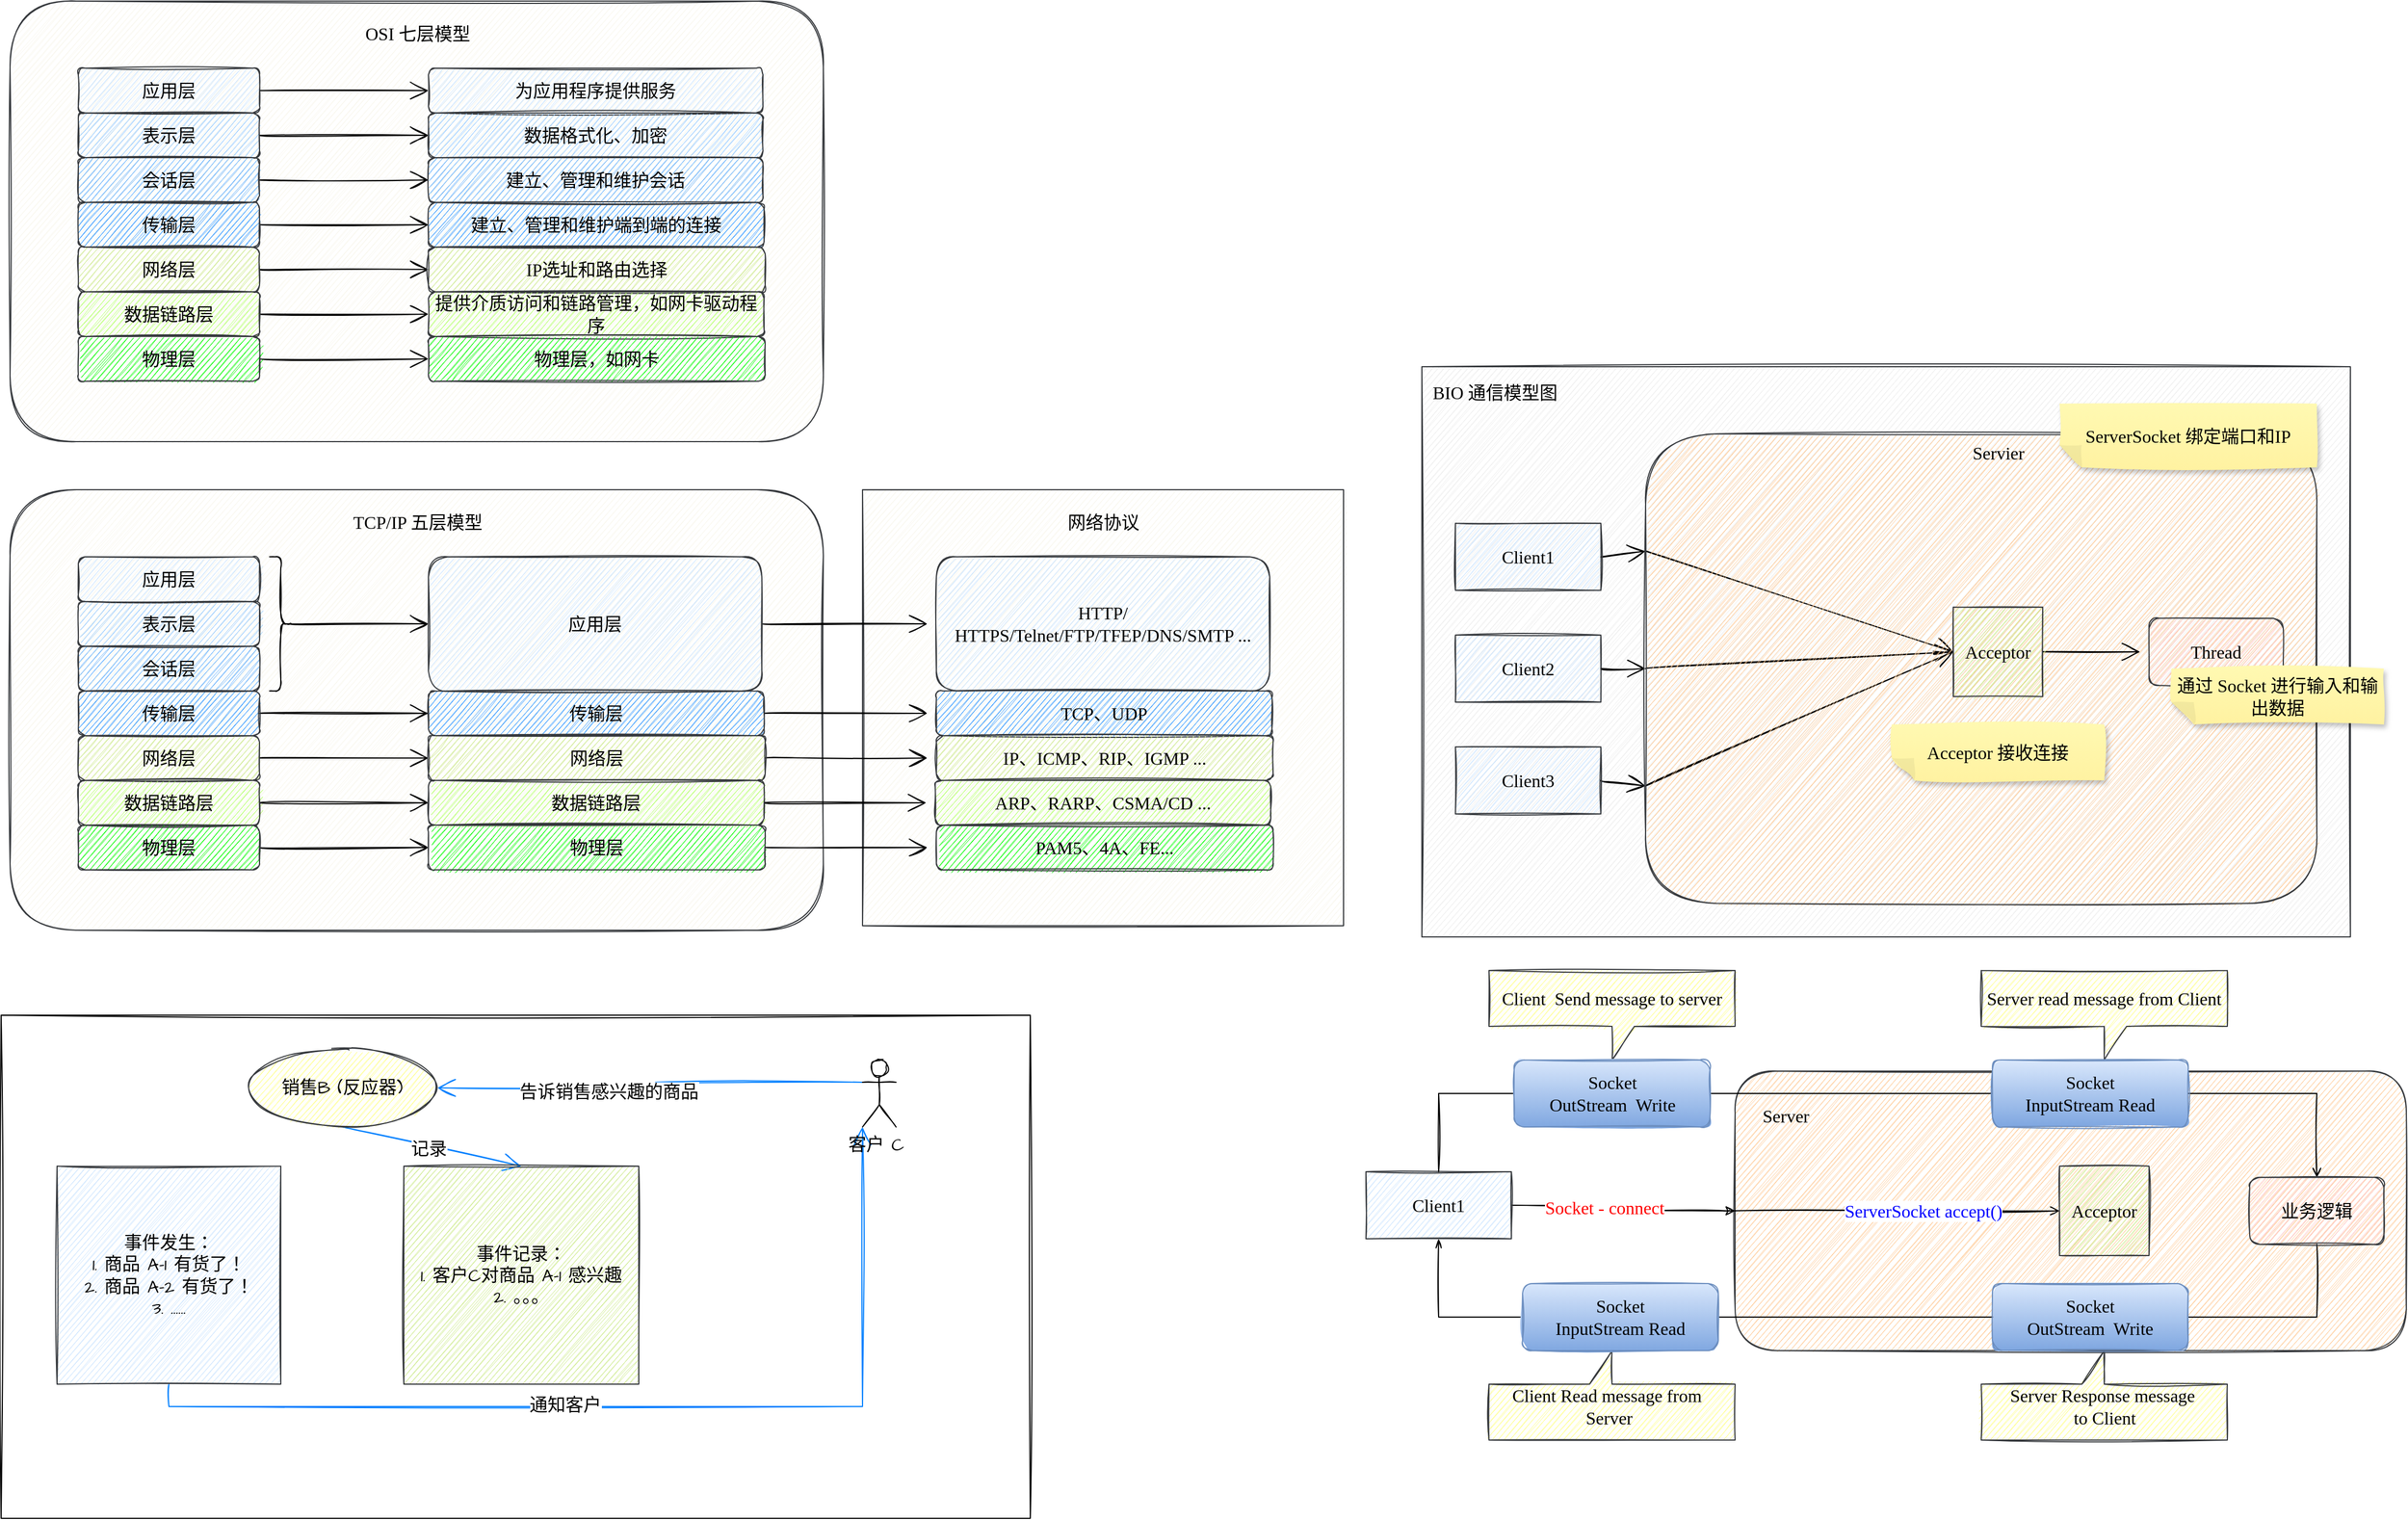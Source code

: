 <mxfile version="18.0.2" type="github">
  <diagram id="H0PgmONnu2SjmG0b2NmS" name="第 1 页">
    <mxGraphModel dx="2619" dy="1109" grid="1" gridSize="10" guides="1" tooltips="1" connect="1" arrows="1" fold="1" page="0" pageScale="1" pageWidth="827" pageHeight="1169" background="none" math="0" shadow="0">
      <root>
        <mxCell id="0" />
        <mxCell id="1" parent="0" />
        <mxCell id="C--X5ZLFSi2aZHz0PdFl-1" value="" style="rounded=0;whiteSpace=wrap;fontSize=16;sketch=1;fillColor=#eeeeee;strokeColor=#36393d;html=1;horizontal=1;fontStyle=0;fontFamily=Comic Sans MS;" parent="1" vertex="1">
          <mxGeometry x="1040" y="460" width="830" height="510" as="geometry" />
        </mxCell>
        <mxCell id="8JD4z3_H-0I7WugRDSN_-56" value="" style="rounded=0;whiteSpace=wrap;hachureGap=4;fontSize=16;fillColor=#f9f7ed;strokeColor=#36393d;sketch=1;html=1;horizontal=1;fontStyle=0;fontFamily=Comic Sans MS;" parent="1" vertex="1">
          <mxGeometry x="540" y="570" width="430" height="390" as="geometry" />
        </mxCell>
        <mxCell id="8JD4z3_H-0I7WugRDSN_-1" value="" style="rounded=1;whiteSpace=wrap;hachureGap=4;fontSize=16;fillColor=#f9f7ed;strokeColor=#36393d;sketch=1;html=1;horizontal=1;fontStyle=0;fontFamily=Comic Sans MS;" parent="1" vertex="1">
          <mxGeometry x="-222" y="133" width="727" height="394" as="geometry" />
        </mxCell>
        <mxCell id="8JD4z3_H-0I7WugRDSN_-2" value="OSI 七层模型" style="text;align=center;verticalAlign=middle;resizable=0;points=[];autosize=1;strokeColor=none;fillColor=none;hachureGap=4;fontSize=16;sketch=1;html=1;horizontal=1;fontStyle=0;fontFamily=Comic Sans MS;" parent="1" vertex="1">
          <mxGeometry x="81.5" y="152" width="120" height="20" as="geometry" />
        </mxCell>
        <mxCell id="8JD4z3_H-0I7WugRDSN_-17" value="" style="edgeStyle=none;curved=1;rounded=0;orthogonalLoop=1;jettySize=auto;exitX=1;exitY=0.5;exitDx=0;exitDy=0;entryX=0;entryY=0.5;entryDx=0;entryDy=0;fontSize=16;endArrow=open;startSize=14;endSize=14;sourcePerimeterSpacing=8;targetPerimeterSpacing=8;sketch=1;html=1;horizontal=1;fontStyle=0;fontFamily=Comic Sans MS;" parent="1" source="8JD4z3_H-0I7WugRDSN_-3" target="8JD4z3_H-0I7WugRDSN_-10" edge="1">
          <mxGeometry relative="1" as="geometry" />
        </mxCell>
        <mxCell id="8JD4z3_H-0I7WugRDSN_-3" value="应用层" style="rounded=1;whiteSpace=wrap;hachureGap=4;fontSize=16;fillColor=#cce5ff;strokeColor=#36393d;sketch=1;html=1;horizontal=1;fontStyle=0;fontFamily=Comic Sans MS;" parent="1" vertex="1">
          <mxGeometry x="-161" y="193" width="162" height="40" as="geometry" />
        </mxCell>
        <mxCell id="8JD4z3_H-0I7WugRDSN_-18" value="" style="edgeStyle=none;curved=1;rounded=0;orthogonalLoop=1;jettySize=auto;exitX=1;exitY=0.5;exitDx=0;exitDy=0;entryX=0;entryY=0.5;entryDx=0;entryDy=0;fontSize=16;endArrow=open;startSize=14;endSize=14;sourcePerimeterSpacing=8;targetPerimeterSpacing=8;sketch=1;html=1;horizontal=1;fontStyle=0;fontFamily=Comic Sans MS;" parent="1" source="8JD4z3_H-0I7WugRDSN_-4" target="8JD4z3_H-0I7WugRDSN_-11" edge="1">
          <mxGeometry relative="1" as="geometry" />
        </mxCell>
        <mxCell id="8JD4z3_H-0I7WugRDSN_-4" value="表示层" style="rounded=1;whiteSpace=wrap;hachureGap=4;fontSize=16;fillColor=#99CCFF;strokeColor=#36393d;sketch=1;html=1;horizontal=1;fontStyle=0;fontFamily=Comic Sans MS;" parent="1" vertex="1">
          <mxGeometry x="-161" y="233" width="162" height="40" as="geometry" />
        </mxCell>
        <mxCell id="8JD4z3_H-0I7WugRDSN_-19" value="" style="edgeStyle=none;curved=1;rounded=0;orthogonalLoop=1;jettySize=auto;exitX=1;exitY=0.5;exitDx=0;exitDy=0;entryX=0;entryY=0.5;entryDx=0;entryDy=0;fontSize=16;endArrow=open;startSize=14;endSize=14;sourcePerimeterSpacing=8;targetPerimeterSpacing=8;sketch=1;html=1;horizontal=1;fontStyle=0;fontFamily=Comic Sans MS;" parent="1" source="8JD4z3_H-0I7WugRDSN_-5" target="8JD4z3_H-0I7WugRDSN_-12" edge="1">
          <mxGeometry relative="1" as="geometry" />
        </mxCell>
        <mxCell id="8JD4z3_H-0I7WugRDSN_-5" value="会话层" style="rounded=1;whiteSpace=wrap;hachureGap=4;fontSize=16;fillColor=#66B2FF;strokeColor=#36393d;sketch=1;html=1;horizontal=1;fontStyle=0;fontFamily=Comic Sans MS;" parent="1" vertex="1">
          <mxGeometry x="-161" y="273" width="162" height="40" as="geometry" />
        </mxCell>
        <mxCell id="8JD4z3_H-0I7WugRDSN_-20" value="" style="edgeStyle=none;curved=1;rounded=0;orthogonalLoop=1;jettySize=auto;exitX=1;exitY=0.5;exitDx=0;exitDy=0;entryX=0;entryY=0.5;entryDx=0;entryDy=0;fontSize=16;endArrow=open;startSize=14;endSize=14;sourcePerimeterSpacing=8;targetPerimeterSpacing=8;sketch=1;html=1;horizontal=1;fontStyle=0;fontFamily=Comic Sans MS;" parent="1" source="8JD4z3_H-0I7WugRDSN_-6" target="8JD4z3_H-0I7WugRDSN_-13" edge="1">
          <mxGeometry relative="1" as="geometry" />
        </mxCell>
        <mxCell id="8JD4z3_H-0I7WugRDSN_-6" value="传输层" style="rounded=1;whiteSpace=wrap;hachureGap=4;fontSize=16;fillColor=#3399FF;strokeColor=#36393d;sketch=1;html=1;horizontal=1;fontStyle=0;fontFamily=Comic Sans MS;" parent="1" vertex="1">
          <mxGeometry x="-161" y="313" width="162" height="40" as="geometry" />
        </mxCell>
        <mxCell id="8JD4z3_H-0I7WugRDSN_-21" value="" style="edgeStyle=none;curved=1;rounded=0;orthogonalLoop=1;jettySize=auto;exitX=1;exitY=0.5;exitDx=0;exitDy=0;entryX=0;entryY=0.5;entryDx=0;entryDy=0;fontSize=16;endArrow=open;startSize=14;endSize=14;sourcePerimeterSpacing=8;targetPerimeterSpacing=8;sketch=1;html=1;horizontal=1;fontStyle=0;fontFamily=Comic Sans MS;" parent="1" source="8JD4z3_H-0I7WugRDSN_-7" target="8JD4z3_H-0I7WugRDSN_-14" edge="1">
          <mxGeometry relative="1" as="geometry" />
        </mxCell>
        <mxCell id="8JD4z3_H-0I7WugRDSN_-7" value="网络层" style="rounded=1;whiteSpace=wrap;hachureGap=4;fontSize=16;fillColor=#cdeb8b;strokeColor=#36393d;sketch=1;html=1;horizontal=1;fontStyle=0;fontFamily=Comic Sans MS;" parent="1" vertex="1">
          <mxGeometry x="-161" y="353" width="162" height="40" as="geometry" />
        </mxCell>
        <mxCell id="8JD4z3_H-0I7WugRDSN_-22" value="" style="edgeStyle=none;curved=1;rounded=0;orthogonalLoop=1;jettySize=auto;exitX=1;exitY=0.5;exitDx=0;exitDy=0;entryX=0;entryY=0.5;entryDx=0;entryDy=0;fontSize=16;endArrow=open;startSize=14;endSize=14;sourcePerimeterSpacing=8;targetPerimeterSpacing=8;sketch=1;html=1;horizontal=1;fontStyle=0;fontFamily=Comic Sans MS;" parent="1" source="8JD4z3_H-0I7WugRDSN_-8" target="8JD4z3_H-0I7WugRDSN_-15" edge="1">
          <mxGeometry relative="1" as="geometry" />
        </mxCell>
        <mxCell id="8JD4z3_H-0I7WugRDSN_-8" value="数据链路层" style="rounded=1;whiteSpace=wrap;hachureGap=4;fontSize=16;fillColor=#B3FF66;strokeColor=#36393d;sketch=1;html=1;horizontal=1;fontStyle=0;fontFamily=Comic Sans MS;" parent="1" vertex="1">
          <mxGeometry x="-161" y="393" width="162" height="40" as="geometry" />
        </mxCell>
        <mxCell id="8JD4z3_H-0I7WugRDSN_-23" value="" style="edgeStyle=none;curved=1;rounded=0;orthogonalLoop=1;jettySize=auto;exitX=1;exitY=0.5;exitDx=0;exitDy=0;entryX=0;entryY=0.5;entryDx=0;entryDy=0;fontSize=16;endArrow=open;startSize=14;endSize=14;sourcePerimeterSpacing=8;targetPerimeterSpacing=8;sketch=1;html=1;horizontal=1;fontStyle=0;fontFamily=Comic Sans MS;" parent="1" source="8JD4z3_H-0I7WugRDSN_-9" target="8JD4z3_H-0I7WugRDSN_-16" edge="1">
          <mxGeometry relative="1" as="geometry" />
        </mxCell>
        <mxCell id="8JD4z3_H-0I7WugRDSN_-9" value="物理层" style="rounded=1;whiteSpace=wrap;hachureGap=4;fontSize=16;fillColor=#00FF00;strokeColor=#36393d;sketch=1;html=1;horizontal=1;fontStyle=0;fontFamily=Comic Sans MS;" parent="1" vertex="1">
          <mxGeometry x="-161" y="433" width="162" height="40" as="geometry" />
        </mxCell>
        <mxCell id="8JD4z3_H-0I7WugRDSN_-10" value="为应用程序提供服务" style="rounded=1;whiteSpace=wrap;hachureGap=4;fontSize=16;fillColor=#cce5ff;strokeColor=#36393d;sketch=1;html=1;horizontal=1;fontStyle=0;fontFamily=Comic Sans MS;" parent="1" vertex="1">
          <mxGeometry x="152" y="193" width="299" height="40" as="geometry" />
        </mxCell>
        <mxCell id="8JD4z3_H-0I7WugRDSN_-11" value="数据格式化、加密" style="rounded=1;whiteSpace=wrap;hachureGap=4;fontSize=16;fillColor=#99CCFF;strokeColor=#36393d;sketch=1;html=1;horizontal=1;fontStyle=0;fontFamily=Comic Sans MS;" parent="1" vertex="1">
          <mxGeometry x="152" y="233" width="299" height="40" as="geometry" />
        </mxCell>
        <mxCell id="8JD4z3_H-0I7WugRDSN_-12" value="建立、管理和维护会话" style="rounded=1;whiteSpace=wrap;hachureGap=4;fontSize=16;fillColor=#66B2FF;strokeColor=#36393d;sketch=1;html=1;horizontal=1;fontStyle=0;fontFamily=Comic Sans MS;" parent="1" vertex="1">
          <mxGeometry x="152" y="273" width="299" height="40" as="geometry" />
        </mxCell>
        <mxCell id="8JD4z3_H-0I7WugRDSN_-13" value="建立、管理和维护端到端的连接" style="rounded=1;whiteSpace=wrap;hachureGap=4;fontSize=16;fillColor=#3399FF;strokeColor=#36393d;sketch=1;html=1;horizontal=1;fontStyle=0;fontFamily=Comic Sans MS;" parent="1" vertex="1">
          <mxGeometry x="152" y="313" width="300" height="40" as="geometry" />
        </mxCell>
        <mxCell id="8JD4z3_H-0I7WugRDSN_-14" value="IP选址和路由选择" style="rounded=1;whiteSpace=wrap;hachureGap=4;fontSize=16;fillColor=#cdeb8b;strokeColor=#36393d;sketch=1;html=1;horizontal=1;fontStyle=0;fontFamily=Comic Sans MS;" parent="1" vertex="1">
          <mxGeometry x="152" y="353" width="301" height="40" as="geometry" />
        </mxCell>
        <mxCell id="8JD4z3_H-0I7WugRDSN_-15" value="提供介质访问和链路管理，如网卡驱动程序" style="rounded=1;whiteSpace=wrap;hachureGap=4;fontSize=16;fillColor=#B3FF66;strokeColor=#36393d;sketch=1;html=1;horizontal=1;fontStyle=0;fontFamily=Comic Sans MS;" parent="1" vertex="1">
          <mxGeometry x="152" y="393" width="300" height="40" as="geometry" />
        </mxCell>
        <mxCell id="8JD4z3_H-0I7WugRDSN_-16" value="物理层，如网卡" style="rounded=1;whiteSpace=wrap;hachureGap=4;fontSize=16;fillColor=#00FF00;strokeColor=#36393d;sketch=1;html=1;horizontal=1;fontStyle=0;fontFamily=Comic Sans MS;" parent="1" vertex="1">
          <mxGeometry x="152" y="433" width="301" height="40" as="geometry" />
        </mxCell>
        <mxCell id="8JD4z3_H-0I7WugRDSN_-24" value="" style="rounded=1;whiteSpace=wrap;hachureGap=4;fontSize=16;fillColor=#f9f7ed;strokeColor=#36393d;sketch=1;html=1;horizontal=1;fontStyle=0;fontFamily=Comic Sans MS;" parent="1" vertex="1">
          <mxGeometry x="-222" y="570" width="727" height="394" as="geometry" />
        </mxCell>
        <mxCell id="8JD4z3_H-0I7WugRDSN_-25" value="TCP/IP 五层模型" style="text;align=center;verticalAlign=middle;resizable=0;points=[];autosize=1;strokeColor=none;fillColor=none;hachureGap=4;fontSize=16;sketch=1;html=1;horizontal=1;fontStyle=0;fontFamily=Comic Sans MS;" parent="1" vertex="1">
          <mxGeometry x="71.5" y="589" width="140" height="20" as="geometry" />
        </mxCell>
        <mxCell id="8JD4z3_H-0I7WugRDSN_-27" value="应用层" style="rounded=1;whiteSpace=wrap;hachureGap=4;fontSize=16;fillColor=#cce5ff;strokeColor=#36393d;sketch=1;html=1;horizontal=1;fontStyle=0;fontFamily=Comic Sans MS;" parent="1" vertex="1">
          <mxGeometry x="-161" y="630" width="162" height="40" as="geometry" />
        </mxCell>
        <mxCell id="8JD4z3_H-0I7WugRDSN_-29" value="表示层" style="rounded=1;whiteSpace=wrap;hachureGap=4;fontSize=16;fillColor=#99CCFF;strokeColor=#36393d;sketch=1;html=1;horizontal=1;fontStyle=0;fontFamily=Comic Sans MS;" parent="1" vertex="1">
          <mxGeometry x="-161" y="670" width="162" height="40" as="geometry" />
        </mxCell>
        <mxCell id="8JD4z3_H-0I7WugRDSN_-31" value="会话层" style="rounded=1;whiteSpace=wrap;hachureGap=4;fontSize=16;fillColor=#66B2FF;strokeColor=#36393d;sketch=1;html=1;horizontal=1;fontStyle=0;fontFamily=Comic Sans MS;" parent="1" vertex="1">
          <mxGeometry x="-161" y="710" width="162" height="40" as="geometry" />
        </mxCell>
        <mxCell id="8JD4z3_H-0I7WugRDSN_-32" value="" style="edgeStyle=none;curved=1;rounded=0;orthogonalLoop=1;jettySize=auto;exitX=1;exitY=0.5;exitDx=0;exitDy=0;entryX=0;entryY=0.5;entryDx=0;entryDy=0;fontSize=16;endArrow=open;startSize=14;endSize=14;sourcePerimeterSpacing=8;targetPerimeterSpacing=8;sketch=1;html=1;horizontal=1;fontStyle=0;fontFamily=Comic Sans MS;" parent="1" source="8JD4z3_H-0I7WugRDSN_-33" target="8JD4z3_H-0I7WugRDSN_-43" edge="1">
          <mxGeometry relative="1" as="geometry" />
        </mxCell>
        <mxCell id="8JD4z3_H-0I7WugRDSN_-33" value="传输层" style="rounded=1;whiteSpace=wrap;hachureGap=4;fontSize=16;fillColor=#3399FF;strokeColor=#36393d;sketch=1;html=1;horizontal=1;fontStyle=0;fontFamily=Comic Sans MS;" parent="1" vertex="1">
          <mxGeometry x="-161" y="750" width="162" height="40" as="geometry" />
        </mxCell>
        <mxCell id="8JD4z3_H-0I7WugRDSN_-34" value="" style="edgeStyle=none;curved=1;rounded=0;orthogonalLoop=1;jettySize=auto;exitX=1;exitY=0.5;exitDx=0;exitDy=0;entryX=0;entryY=0.5;entryDx=0;entryDy=0;fontSize=16;endArrow=open;startSize=14;endSize=14;sourcePerimeterSpacing=8;targetPerimeterSpacing=8;sketch=1;html=1;horizontal=1;fontStyle=0;fontFamily=Comic Sans MS;" parent="1" source="8JD4z3_H-0I7WugRDSN_-35" target="8JD4z3_H-0I7WugRDSN_-44" edge="1">
          <mxGeometry relative="1" as="geometry" />
        </mxCell>
        <mxCell id="8JD4z3_H-0I7WugRDSN_-35" value="网络层" style="rounded=1;whiteSpace=wrap;hachureGap=4;fontSize=16;fillColor=#cdeb8b;strokeColor=#36393d;sketch=1;html=1;horizontal=1;fontStyle=0;fontFamily=Comic Sans MS;" parent="1" vertex="1">
          <mxGeometry x="-161" y="790" width="162" height="40" as="geometry" />
        </mxCell>
        <mxCell id="8JD4z3_H-0I7WugRDSN_-36" value="" style="edgeStyle=none;curved=1;rounded=0;orthogonalLoop=1;jettySize=auto;exitX=1;exitY=0.5;exitDx=0;exitDy=0;entryX=0;entryY=0.5;entryDx=0;entryDy=0;fontSize=16;endArrow=open;startSize=14;endSize=14;sourcePerimeterSpacing=8;targetPerimeterSpacing=8;sketch=1;html=1;horizontal=1;fontStyle=0;fontFamily=Comic Sans MS;" parent="1" source="8JD4z3_H-0I7WugRDSN_-37" target="8JD4z3_H-0I7WugRDSN_-45" edge="1">
          <mxGeometry relative="1" as="geometry" />
        </mxCell>
        <mxCell id="8JD4z3_H-0I7WugRDSN_-37" value="数据链路层" style="rounded=1;whiteSpace=wrap;hachureGap=4;fontSize=16;fillColor=#B3FF66;strokeColor=#36393d;sketch=1;html=1;horizontal=1;fontStyle=0;fontFamily=Comic Sans MS;" parent="1" vertex="1">
          <mxGeometry x="-161" y="830" width="162" height="40" as="geometry" />
        </mxCell>
        <mxCell id="8JD4z3_H-0I7WugRDSN_-38" value="" style="edgeStyle=none;curved=1;rounded=0;orthogonalLoop=1;jettySize=auto;exitX=1;exitY=0.5;exitDx=0;exitDy=0;entryX=0;entryY=0.5;entryDx=0;entryDy=0;fontSize=16;endArrow=open;startSize=14;endSize=14;sourcePerimeterSpacing=8;targetPerimeterSpacing=8;sketch=1;html=1;horizontal=1;fontStyle=0;fontFamily=Comic Sans MS;" parent="1" source="8JD4z3_H-0I7WugRDSN_-39" target="8JD4z3_H-0I7WugRDSN_-46" edge="1">
          <mxGeometry relative="1" as="geometry" />
        </mxCell>
        <mxCell id="8JD4z3_H-0I7WugRDSN_-39" value="物理层" style="rounded=1;whiteSpace=wrap;hachureGap=4;fontSize=16;fillColor=#00FF00;strokeColor=#36393d;sketch=1;html=1;horizontal=1;fontStyle=0;fontFamily=Comic Sans MS;" parent="1" vertex="1">
          <mxGeometry x="-161" y="870" width="162" height="40" as="geometry" />
        </mxCell>
        <mxCell id="8JD4z3_H-0I7WugRDSN_-59" value="" style="edgeStyle=none;curved=1;rounded=0;orthogonalLoop=1;jettySize=auto;exitX=1;exitY=0.5;exitDx=0;exitDy=0;fontSize=16;endArrow=open;startSize=14;endSize=14;sourcePerimeterSpacing=8;targetPerimeterSpacing=8;sketch=1;html=1;horizontal=1;fontStyle=0;fontFamily=Comic Sans MS;" parent="1" source="8JD4z3_H-0I7WugRDSN_-43" target="8JD4z3_H-0I7WugRDSN_-58" edge="1">
          <mxGeometry relative="1" as="geometry" />
        </mxCell>
        <mxCell id="8JD4z3_H-0I7WugRDSN_-43" value="传输层" style="rounded=1;whiteSpace=wrap;hachureGap=4;fontSize=16;fillColor=#3399FF;strokeColor=#36393d;sketch=1;html=1;horizontal=1;fontStyle=0;fontFamily=Comic Sans MS;" parent="1" vertex="1">
          <mxGeometry x="152" y="750" width="300" height="40" as="geometry" />
        </mxCell>
        <mxCell id="8JD4z3_H-0I7WugRDSN_-61" value="" style="edgeStyle=none;curved=1;rounded=0;orthogonalLoop=1;jettySize=auto;exitX=1;exitY=0.5;exitDx=0;exitDy=0;fontSize=16;endArrow=open;startSize=14;endSize=14;sourcePerimeterSpacing=8;targetPerimeterSpacing=8;sketch=1;html=1;horizontal=1;fontStyle=0;fontFamily=Comic Sans MS;" parent="1" source="8JD4z3_H-0I7WugRDSN_-44" target="8JD4z3_H-0I7WugRDSN_-60" edge="1">
          <mxGeometry relative="1" as="geometry" />
        </mxCell>
        <mxCell id="8JD4z3_H-0I7WugRDSN_-44" value="网络层" style="rounded=1;whiteSpace=wrap;hachureGap=4;fontSize=16;fillColor=#cdeb8b;strokeColor=#36393d;sketch=1;html=1;horizontal=1;fontStyle=0;fontFamily=Comic Sans MS;" parent="1" vertex="1">
          <mxGeometry x="152" y="790" width="301" height="40" as="geometry" />
        </mxCell>
        <mxCell id="8JD4z3_H-0I7WugRDSN_-63" value="" style="edgeStyle=none;curved=1;rounded=0;orthogonalLoop=1;jettySize=auto;exitX=1;exitY=0.5;exitDx=0;exitDy=0;fontSize=16;endArrow=open;startSize=14;endSize=14;sourcePerimeterSpacing=8;targetPerimeterSpacing=8;sketch=1;html=1;horizontal=1;fontStyle=0;fontFamily=Comic Sans MS;" parent="1" source="8JD4z3_H-0I7WugRDSN_-45" target="8JD4z3_H-0I7WugRDSN_-62" edge="1">
          <mxGeometry relative="1" as="geometry" />
        </mxCell>
        <mxCell id="8JD4z3_H-0I7WugRDSN_-45" value="数据链路层" style="rounded=1;whiteSpace=wrap;hachureGap=4;fontSize=16;fillColor=#B3FF66;strokeColor=#36393d;sketch=1;html=1;horizontal=1;fontStyle=0;fontFamily=Comic Sans MS;" parent="1" vertex="1">
          <mxGeometry x="152" y="830" width="300" height="40" as="geometry" />
        </mxCell>
        <mxCell id="8JD4z3_H-0I7WugRDSN_-65" value="" style="edgeStyle=none;curved=1;rounded=0;orthogonalLoop=1;jettySize=auto;exitX=1;exitY=0.5;exitDx=0;exitDy=0;fontSize=16;endArrow=open;startSize=14;endSize=14;sourcePerimeterSpacing=8;targetPerimeterSpacing=8;sketch=1;html=1;horizontal=1;fontStyle=0;fontFamily=Comic Sans MS;" parent="1" source="8JD4z3_H-0I7WugRDSN_-46" target="8JD4z3_H-0I7WugRDSN_-64" edge="1">
          <mxGeometry relative="1" as="geometry" />
        </mxCell>
        <mxCell id="8JD4z3_H-0I7WugRDSN_-46" value="物理层" style="rounded=1;whiteSpace=wrap;hachureGap=4;fontSize=16;fillColor=#00FF00;strokeColor=#36393d;sketch=1;html=1;horizontal=1;fontStyle=0;fontFamily=Comic Sans MS;" parent="1" vertex="1">
          <mxGeometry x="152" y="870" width="301" height="40" as="geometry" />
        </mxCell>
        <mxCell id="8JD4z3_H-0I7WugRDSN_-53" value="" style="edgeStyle=none;curved=1;rounded=0;orthogonalLoop=1;jettySize=auto;exitX=0.1;exitY=0.5;exitDx=0;exitDy=0;exitPerimeter=0;entryX=0;entryY=0.5;entryDx=0;entryDy=0;fontSize=16;endArrow=open;startSize=14;endSize=14;sourcePerimeterSpacing=8;targetPerimeterSpacing=8;sketch=1;html=1;horizontal=1;fontStyle=0;fontFamily=Comic Sans MS;" parent="1" source="8JD4z3_H-0I7WugRDSN_-47" target="8JD4z3_H-0I7WugRDSN_-51" edge="1">
          <mxGeometry relative="1" as="geometry" />
        </mxCell>
        <mxCell id="8JD4z3_H-0I7WugRDSN_-47" value="" style="shape=curlyBracket;whiteSpace=wrap;rounded=1;flipH=1;hachureGap=4;fontSize=16;sketch=1;html=1;horizontal=1;fontStyle=0;fontFamily=Comic Sans MS;" parent="1" vertex="1">
          <mxGeometry x="10" y="630" width="20" height="120" as="geometry" />
        </mxCell>
        <mxCell id="8JD4z3_H-0I7WugRDSN_-55" value="" style="edgeStyle=none;curved=1;rounded=0;orthogonalLoop=1;jettySize=auto;exitX=1;exitY=0.5;exitDx=0;exitDy=0;fontSize=16;endArrow=open;startSize=14;endSize=14;sourcePerimeterSpacing=8;targetPerimeterSpacing=8;sketch=1;html=1;horizontal=1;fontStyle=0;fontFamily=Comic Sans MS;" parent="1" source="8JD4z3_H-0I7WugRDSN_-51" target="8JD4z3_H-0I7WugRDSN_-54" edge="1">
          <mxGeometry relative="1" as="geometry" />
        </mxCell>
        <mxCell id="8JD4z3_H-0I7WugRDSN_-51" value="应用层" style="rounded=1;whiteSpace=wrap;hachureGap=4;fontSize=16;fillColor=#cce5ff;strokeColor=#36393d;sketch=1;html=1;horizontal=1;fontStyle=0;fontFamily=Comic Sans MS;" parent="1" vertex="1">
          <mxGeometry x="152" y="630" width="298" height="120" as="geometry" />
        </mxCell>
        <mxCell id="8JD4z3_H-0I7WugRDSN_-54" value="HTTP/ HTTPS/Telnet/FTP/TFEP/DNS/SMTP ..." style="rounded=1;whiteSpace=wrap;hachureGap=4;fontSize=16;fillColor=#cce5ff;strokeColor=#36393d;sketch=1;html=1;horizontal=1;fontStyle=0;fontFamily=Comic Sans MS;" parent="1" vertex="1">
          <mxGeometry x="606" y="630" width="298" height="120" as="geometry" />
        </mxCell>
        <mxCell id="8JD4z3_H-0I7WugRDSN_-57" value="网络协议" style="text;align=center;verticalAlign=middle;resizable=0;points=[];autosize=1;strokeColor=none;fillColor=none;hachureGap=4;fontSize=16;sketch=1;html=1;horizontal=1;fontStyle=0;fontFamily=Comic Sans MS;" parent="1" vertex="1">
          <mxGeometry x="715" y="589" width="80" height="20" as="geometry" />
        </mxCell>
        <mxCell id="8JD4z3_H-0I7WugRDSN_-58" value="TCP、UDP" style="rounded=1;whiteSpace=wrap;hachureGap=4;fontSize=16;fillColor=#3399FF;strokeColor=#36393d;sketch=1;html=1;horizontal=1;fontStyle=0;fontFamily=Comic Sans MS;" parent="1" vertex="1">
          <mxGeometry x="606" y="750" width="300" height="40" as="geometry" />
        </mxCell>
        <mxCell id="8JD4z3_H-0I7WugRDSN_-60" value="IP、ICMP、RIP、IGMP ..." style="rounded=1;whiteSpace=wrap;hachureGap=4;fontSize=16;fillColor=#cdeb8b;strokeColor=#36393d;sketch=1;html=1;horizontal=1;fontStyle=0;fontFamily=Comic Sans MS;" parent="1" vertex="1">
          <mxGeometry x="606" y="790" width="301" height="40" as="geometry" />
        </mxCell>
        <mxCell id="8JD4z3_H-0I7WugRDSN_-62" value="ARP、RARP、CSMA/CD ..." style="rounded=1;whiteSpace=wrap;hachureGap=4;fontSize=16;fillColor=#B3FF66;strokeColor=#36393d;sketch=1;html=1;horizontal=1;fontStyle=0;fontFamily=Comic Sans MS;" parent="1" vertex="1">
          <mxGeometry x="605" y="830" width="300" height="40" as="geometry" />
        </mxCell>
        <mxCell id="8JD4z3_H-0I7WugRDSN_-64" value="PAM5、4A、FE..." style="rounded=1;whiteSpace=wrap;hachureGap=4;fontSize=16;fillColor=#00FF00;strokeColor=#36393d;sketch=1;html=1;horizontal=1;fontStyle=0;fontFamily=Comic Sans MS;" parent="1" vertex="1">
          <mxGeometry x="606" y="870" width="301" height="40" as="geometry" />
        </mxCell>
        <mxCell id="C--X5ZLFSi2aZHz0PdFl-2" value="BIO 通信模型图" style="text;align=center;verticalAlign=middle;resizable=0;points=[];autosize=1;strokeColor=none;fillColor=none;fontSize=16;sketch=1;html=1;horizontal=1;fontStyle=0;fontFamily=Comic Sans MS;" parent="1" vertex="1">
          <mxGeometry x="1040" y="473" width="130" height="20" as="geometry" />
        </mxCell>
        <mxCell id="r8liKjA9m85PFlhKGAdW-10" value="" style="edgeStyle=none;curved=1;rounded=0;sketch=1;hachureGap=4;orthogonalLoop=1;jettySize=auto;exitX=1;exitY=0.5;exitDx=0;exitDy=0;entryX=0;entryY=0.25;entryDx=0;entryDy=0;fontFamily=Comic Sans MS;fontSize=16;endArrow=open;startSize=14;endSize=14;sourcePerimeterSpacing=8;targetPerimeterSpacing=8;html=1;horizontal=1;fontStyle=0" parent="1" source="r8liKjA9m85PFlhKGAdW-1" target="r8liKjA9m85PFlhKGAdW-4" edge="1">
          <mxGeometry relative="1" as="geometry" />
        </mxCell>
        <mxCell id="r8liKjA9m85PFlhKGAdW-1" value="Client1" style="rounded=0;whiteSpace=wrap;hachureGap=4;sketch=1;fontSize=16;fillColor=#cce5ff;strokeColor=#36393d;html=1;horizontal=1;fontStyle=0;fontFamily=Comic Sans MS;" parent="1" vertex="1">
          <mxGeometry x="1070" y="600" width="130" height="60" as="geometry" />
        </mxCell>
        <mxCell id="r8liKjA9m85PFlhKGAdW-12" value="" style="edgeStyle=none;curved=1;rounded=0;sketch=1;hachureGap=4;orthogonalLoop=1;jettySize=auto;exitX=1;exitY=0.5;exitDx=0;exitDy=0;entryX=0;entryY=0.5;entryDx=0;entryDy=0;fontFamily=Comic Sans MS;fontSize=16;endArrow=open;startSize=14;endSize=14;sourcePerimeterSpacing=8;targetPerimeterSpacing=8;html=1;horizontal=1;fontStyle=0" parent="1" source="r8liKjA9m85PFlhKGAdW-2" target="r8liKjA9m85PFlhKGAdW-4" edge="1">
          <mxGeometry relative="1" as="geometry" />
        </mxCell>
        <mxCell id="r8liKjA9m85PFlhKGAdW-2" value="Client2" style="rounded=0;whiteSpace=wrap;hachureGap=4;sketch=1;fontSize=16;fillColor=#cce5ff;strokeColor=#36393d;html=1;horizontal=1;fontStyle=0;fontFamily=Comic Sans MS;" parent="1" vertex="1">
          <mxGeometry x="1070" y="700" width="130" height="60" as="geometry" />
        </mxCell>
        <mxCell id="r8liKjA9m85PFlhKGAdW-11" value="" style="edgeStyle=none;curved=1;rounded=0;sketch=1;hachureGap=4;orthogonalLoop=1;jettySize=auto;exitX=1;exitY=0.5;exitDx=0;exitDy=0;entryX=0;entryY=0.75;entryDx=0;entryDy=0;fontFamily=Comic Sans MS;fontSize=16;endArrow=open;startSize=14;endSize=14;sourcePerimeterSpacing=8;targetPerimeterSpacing=8;html=1;horizontal=1;fontStyle=0" parent="1" source="r8liKjA9m85PFlhKGAdW-3" target="r8liKjA9m85PFlhKGAdW-4" edge="1">
          <mxGeometry relative="1" as="geometry" />
        </mxCell>
        <mxCell id="r8liKjA9m85PFlhKGAdW-3" value="Client3" style="rounded=0;whiteSpace=wrap;hachureGap=4;sketch=1;fontSize=16;fillColor=#cce5ff;strokeColor=#36393d;html=1;horizontal=1;fontStyle=0;fontFamily=Comic Sans MS;" parent="1" vertex="1">
          <mxGeometry x="1070" y="800" width="130" height="60" as="geometry" />
        </mxCell>
        <mxCell id="r8liKjA9m85PFlhKGAdW-13" value="" style="edgeStyle=none;curved=1;rounded=0;sketch=1;hachureGap=4;orthogonalLoop=1;jettySize=auto;exitX=0;exitY=0.25;exitDx=0;exitDy=0;entryX=0;entryY=0.5;entryDx=0;entryDy=0;fontFamily=Comic Sans MS;fontSize=16;endArrow=open;startSize=14;endSize=14;sourcePerimeterSpacing=8;targetPerimeterSpacing=8;html=1;horizontal=1;fontStyle=0" parent="1" source="r8liKjA9m85PFlhKGAdW-4" target="r8liKjA9m85PFlhKGAdW-6" edge="1">
          <mxGeometry relative="1" as="geometry" />
        </mxCell>
        <mxCell id="r8liKjA9m85PFlhKGAdW-14" value="" style="edgeStyle=none;curved=1;rounded=0;sketch=1;hachureGap=4;orthogonalLoop=1;jettySize=auto;exitX=0;exitY=0.5;exitDx=0;exitDy=0;entryX=0;entryY=0.5;entryDx=0;entryDy=0;fontFamily=Comic Sans MS;fontSize=16;endArrow=open;startSize=14;endSize=14;sourcePerimeterSpacing=8;targetPerimeterSpacing=8;html=1;horizontal=1;fontStyle=0" parent="1" source="r8liKjA9m85PFlhKGAdW-4" target="r8liKjA9m85PFlhKGAdW-6" edge="1">
          <mxGeometry relative="1" as="geometry" />
        </mxCell>
        <mxCell id="r8liKjA9m85PFlhKGAdW-15" value="" style="edgeStyle=none;curved=1;rounded=0;sketch=1;hachureGap=4;orthogonalLoop=1;jettySize=auto;exitX=0;exitY=0.75;exitDx=0;exitDy=0;entryX=0;entryY=0.5;entryDx=0;entryDy=0;fontFamily=Comic Sans MS;fontSize=16;endArrow=open;startSize=14;endSize=14;sourcePerimeterSpacing=8;targetPerimeterSpacing=8;html=1;horizontal=1;fontStyle=0" parent="1" source="r8liKjA9m85PFlhKGAdW-4" target="r8liKjA9m85PFlhKGAdW-6" edge="1">
          <mxGeometry relative="1" as="geometry" />
        </mxCell>
        <mxCell id="r8liKjA9m85PFlhKGAdW-4" value="" style="rounded=1;whiteSpace=wrap;sketch=1;hachureGap=4;fontFamily=Comic Sans MS;fontSize=16;fillColor=#ffcc99;strokeColor=#36393d;html=1;horizontal=1;fontStyle=0" parent="1" vertex="1">
          <mxGeometry x="1240" y="520" width="600" height="420" as="geometry" />
        </mxCell>
        <mxCell id="r8liKjA9m85PFlhKGAdW-5" value="Servier" style="text;align=center;verticalAlign=middle;resizable=0;points=[];autosize=1;strokeColor=none;fillColor=none;sketch=1;hachureGap=4;fontFamily=Comic Sans MS;fontSize=16;html=1;horizontal=1;fontStyle=0" parent="1" vertex="1">
          <mxGeometry x="1520" y="527" width="70" height="20" as="geometry" />
        </mxCell>
        <mxCell id="r8liKjA9m85PFlhKGAdW-17" value="" style="edgeStyle=none;curved=1;rounded=0;sketch=1;hachureGap=4;orthogonalLoop=1;jettySize=auto;exitX=1;exitY=0.5;exitDx=0;exitDy=0;fontFamily=Comic Sans MS;fontSize=16;endArrow=open;startSize=14;endSize=14;sourcePerimeterSpacing=8;targetPerimeterSpacing=8;html=1;horizontal=1;fontStyle=0" parent="1" source="r8liKjA9m85PFlhKGAdW-6" target="r8liKjA9m85PFlhKGAdW-16" edge="1">
          <mxGeometry relative="1" as="geometry" />
        </mxCell>
        <mxCell id="r8liKjA9m85PFlhKGAdW-6" value="Acceptor" style="whiteSpace=wrap;aspect=fixed;sketch=1;hachureGap=4;fontFamily=Comic Sans MS;fontSize=16;fillColor=#cdeb8b;strokeColor=#36393d;html=1;horizontal=1;fontStyle=0" parent="1" vertex="1">
          <mxGeometry x="1515" y="675" width="80" height="80" as="geometry" />
        </mxCell>
        <mxCell id="r8liKjA9m85PFlhKGAdW-16" value="Thread" style="rounded=1;whiteSpace=wrap;sketch=1;hachureGap=4;fontFamily=Comic Sans MS;fontSize=16;fillColor=#ffcccc;strokeColor=#36393d;html=1;horizontal=1;fontStyle=0" parent="1" vertex="1">
          <mxGeometry x="1690" y="685" width="120" height="60" as="geometry" />
        </mxCell>
        <mxCell id="r8liKjA9m85PFlhKGAdW-18" value="ServerSocket 绑定端口和IP" style="shape=note;whiteSpace=wrap;backgroundOutline=1;fontColor=#000000;darkOpacity=0.05;fillColor=#FFF9B2;strokeColor=none;fillStyle=solid;direction=west;gradientDirection=north;gradientColor=#FFF2A1;shadow=1;size=20;pointerEvents=1;sketch=1;hachureGap=4;fontFamily=Comic Sans MS;fontSize=16;html=1;horizontal=1;fontStyle=0" parent="1" vertex="1">
          <mxGeometry x="1610" y="493" width="230" height="57" as="geometry" />
        </mxCell>
        <mxCell id="r8liKjA9m85PFlhKGAdW-19" value="Acceptor 接收连接" style="shape=note;whiteSpace=wrap;backgroundOutline=1;fontColor=#000000;darkOpacity=0.05;fillColor=#FFF9B2;strokeColor=none;fillStyle=solid;direction=west;gradientDirection=north;gradientColor=#FFF2A1;shadow=1;size=20;pointerEvents=1;sketch=1;hachureGap=4;fontFamily=Comic Sans MS;fontSize=16;html=1;horizontal=1;fontStyle=0" parent="1" vertex="1">
          <mxGeometry x="1460" y="780" width="190" height="50" as="geometry" />
        </mxCell>
        <mxCell id="r8liKjA9m85PFlhKGAdW-20" value="通过 Socket 进行输入和输出数据" style="shape=note;whiteSpace=wrap;backgroundOutline=1;fontColor=#000000;darkOpacity=0.05;fillColor=#FFF9B2;strokeColor=none;fillStyle=solid;direction=west;gradientDirection=north;gradientColor=#FFF2A1;shadow=1;size=20;pointerEvents=1;sketch=1;hachureGap=4;fontFamily=Comic Sans MS;fontSize=16;html=1;horizontal=1;fontStyle=0" parent="1" vertex="1">
          <mxGeometry x="1710" y="730" width="190" height="50" as="geometry" />
        </mxCell>
        <mxCell id="y94XsiPUnUywq4zDPp5k-5" style="edgeStyle=orthogonalEdgeStyle;rounded=0;orthogonalLoop=1;jettySize=auto;html=1;exitX=1;exitY=0.5;exitDx=0;exitDy=0;fontFamily=Comic Sans MS;sketch=1;fontSize=16;" parent="1" source="y94XsiPUnUywq4zDPp5k-1" target="y94XsiPUnUywq4zDPp5k-2" edge="1">
          <mxGeometry relative="1" as="geometry" />
        </mxCell>
        <mxCell id="y94XsiPUnUywq4zDPp5k-6" value="Socket - connect" style="edgeLabel;html=1;align=center;verticalAlign=middle;resizable=0;points=[];fontSize=16;fontFamily=Comic Sans MS;sketch=1;fontColor=#FF0000;" parent="y94XsiPUnUywq4zDPp5k-5" vertex="1" connectable="0">
          <mxGeometry x="-0.199" y="-2" relative="1" as="geometry">
            <mxPoint x="1" as="offset" />
          </mxGeometry>
        </mxCell>
        <mxCell id="y94XsiPUnUywq4zDPp5k-1" value="Client1" style="rounded=0;whiteSpace=wrap;hachureGap=4;sketch=1;fontSize=16;fillColor=#cce5ff;strokeColor=#36393d;html=1;horizontal=1;fontStyle=0;fontFamily=Comic Sans MS;" parent="1" vertex="1">
          <mxGeometry x="990" y="1180" width="130" height="60" as="geometry" />
        </mxCell>
        <mxCell id="y94XsiPUnUywq4zDPp5k-2" value="" style="rounded=1;whiteSpace=wrap;sketch=1;hachureGap=4;fontFamily=Comic Sans MS;fontSize=16;fillColor=#ffcc99;strokeColor=#36393d;html=1;horizontal=1;fontStyle=0" parent="1" vertex="1">
          <mxGeometry x="1320" y="1090" width="600" height="250" as="geometry" />
        </mxCell>
        <mxCell id="y94XsiPUnUywq4zDPp5k-14" style="edgeStyle=orthogonalEdgeStyle;rounded=0;orthogonalLoop=1;jettySize=auto;html=1;exitX=0;exitY=0.5;exitDx=0;exitDy=0;fontFamily=Comic Sans MS;fontSize=16;startArrow=open;startFill=0;endArrow=none;endFill=0;sketch=1;" parent="1" source="y94XsiPUnUywq4zDPp5k-3" edge="1">
          <mxGeometry relative="1" as="geometry">
            <mxPoint x="1310.0" y="1215.176" as="targetPoint" />
          </mxGeometry>
        </mxCell>
        <mxCell id="y94XsiPUnUywq4zDPp5k-15" value="ServerSocket accept()" style="edgeLabel;html=1;align=center;verticalAlign=middle;resizable=0;points=[];fontSize=16;fontFamily=Comic Sans MS;sketch=1;fontColor=#0000FF;" parent="y94XsiPUnUywq4zDPp5k-14" vertex="1" connectable="0">
          <mxGeometry x="-0.188" relative="1" as="geometry">
            <mxPoint as="offset" />
          </mxGeometry>
        </mxCell>
        <mxCell id="y94XsiPUnUywq4zDPp5k-3" value="Acceptor" style="whiteSpace=wrap;aspect=fixed;sketch=1;hachureGap=4;fontFamily=Comic Sans MS;fontSize=16;fillColor=#cdeb8b;strokeColor=#36393d;html=1;horizontal=1;fontStyle=0" parent="1" vertex="1">
          <mxGeometry x="1610" y="1175" width="80" height="80" as="geometry" />
        </mxCell>
        <mxCell id="y94XsiPUnUywq4zDPp5k-9" style="edgeStyle=orthogonalEdgeStyle;rounded=0;orthogonalLoop=1;jettySize=auto;html=1;exitX=0.5;exitY=0;exitDx=0;exitDy=0;entryX=0.5;entryY=0;entryDx=0;entryDy=0;fontFamily=Comic Sans MS;fontSize=16;startArrow=open;startFill=0;endArrow=none;endFill=0;sketch=1;" parent="1" source="y94XsiPUnUywq4zDPp5k-4" target="y94XsiPUnUywq4zDPp5k-1" edge="1">
          <mxGeometry relative="1" as="geometry">
            <Array as="points">
              <mxPoint x="1840" y="1110" />
              <mxPoint x="1055" y="1110" />
            </Array>
          </mxGeometry>
        </mxCell>
        <mxCell id="y94XsiPUnUywq4zDPp5k-11" style="edgeStyle=orthogonalEdgeStyle;rounded=0;orthogonalLoop=1;jettySize=auto;html=1;exitX=0.5;exitY=1;exitDx=0;exitDy=0;entryX=0.5;entryY=1;entryDx=0;entryDy=0;fontFamily=Comic Sans MS;fontSize=16;startArrow=none;startFill=0;endArrow=openThin;endFill=0;sketch=1;" parent="1" source="y94XsiPUnUywq4zDPp5k-4" target="y94XsiPUnUywq4zDPp5k-1" edge="1">
          <mxGeometry relative="1" as="geometry">
            <Array as="points">
              <mxPoint x="1840" y="1310" />
              <mxPoint x="1055" y="1310" />
            </Array>
          </mxGeometry>
        </mxCell>
        <mxCell id="y94XsiPUnUywq4zDPp5k-4" value="业务逻辑" style="rounded=1;whiteSpace=wrap;sketch=1;hachureGap=4;fontFamily=Comic Sans MS;fontSize=16;fillColor=#ffcccc;strokeColor=#36393d;html=1;horizontal=1;fontStyle=0" parent="1" vertex="1">
          <mxGeometry x="1780" y="1185" width="120" height="60" as="geometry" />
        </mxCell>
        <mxCell id="y94XsiPUnUywq4zDPp5k-7" value="Server" style="text;html=1;align=center;verticalAlign=middle;resizable=0;points=[];autosize=1;strokeColor=none;fillColor=none;fontSize=16;fontFamily=Comic Sans MS;sketch=1;" parent="1" vertex="1">
          <mxGeometry x="1330" y="1120" width="70" height="20" as="geometry" />
        </mxCell>
        <mxCell id="y94XsiPUnUywq4zDPp5k-22" value="Server read message from Client" style="shape=callout;whiteSpace=wrap;html=1;perimeter=calloutPerimeter;fontFamily=Comic Sans MS;fontSize=16;sketch=1;fillColor=#ffff88;strokeColor=#36393d;" parent="1" vertex="1">
          <mxGeometry x="1540" y="1000" width="220" height="80" as="geometry" />
        </mxCell>
        <mxCell id="y94XsiPUnUywq4zDPp5k-23" value="" style="shape=callout;whiteSpace=wrap;html=1;perimeter=calloutPerimeter;fontFamily=Comic Sans MS;fontSize=16;sketch=1;position2=0.5;rotation=-180;fillColor=#ffff88;strokeColor=#36393d;" parent="1" vertex="1">
          <mxGeometry x="1540" y="1340" width="220" height="80" as="geometry" />
        </mxCell>
        <mxCell id="y94XsiPUnUywq4zDPp5k-24" value="Server Response message&amp;nbsp;&lt;br style=&quot;font-size: 16px;&quot;&gt;to Client" style="text;html=1;align=center;verticalAlign=middle;resizable=0;points=[];autosize=1;strokeColor=none;fillColor=none;fontSize=16;fontFamily=Comic Sans MS;" parent="1" vertex="1">
          <mxGeometry x="1545" y="1370" width="210" height="40" as="geometry" />
        </mxCell>
        <mxCell id="y94XsiPUnUywq4zDPp5k-25" value="Client&amp;nbsp; Send message to server" style="shape=callout;whiteSpace=wrap;html=1;perimeter=calloutPerimeter;fontFamily=Comic Sans MS;fontSize=16;sketch=1;fillColor=#ffff88;strokeColor=#36393d;" parent="1" vertex="1">
          <mxGeometry x="1100" y="1000" width="220" height="80" as="geometry" />
        </mxCell>
        <mxCell id="y94XsiPUnUywq4zDPp5k-27" value="" style="shape=callout;whiteSpace=wrap;html=1;perimeter=calloutPerimeter;fontFamily=Comic Sans MS;fontSize=16;sketch=1;position2=0.5;rotation=-180;fillColor=#ffff88;strokeColor=#36393d;" parent="1" vertex="1">
          <mxGeometry x="1100" y="1340" width="220" height="80" as="geometry" />
        </mxCell>
        <mxCell id="y94XsiPUnUywq4zDPp5k-28" value="Client Read message from&lt;br style=&quot;font-size: 16px;&quot;&gt;&amp;nbsp;Server" style="text;html=1;align=center;verticalAlign=middle;resizable=0;points=[];autosize=1;strokeColor=none;fillColor=none;fontSize=16;fontFamily=Comic Sans MS;" parent="1" vertex="1">
          <mxGeometry x="1100" y="1370" width="210" height="40" as="geometry" />
        </mxCell>
        <mxCell id="y94XsiPUnUywq4zDPp5k-29" value="Socket&lt;br style=&quot;font-size: 16px;&quot;&gt;&lt;span style=&quot;color: rgb(0, 0, 0); font-size: 16px;&quot;&gt;OutStream&amp;nbsp; Write&lt;/span&gt;" style="rounded=1;whiteSpace=wrap;html=1;sketch=1;fontFamily=Comic Sans MS;fontSize=16;fillColor=#dae8fc;strokeColor=#6c8ebf;gradientColor=#7ea6e0;" parent="1" vertex="1">
          <mxGeometry x="1122.5" y="1080" width="175" height="60" as="geometry" />
        </mxCell>
        <mxCell id="y94XsiPUnUywq4zDPp5k-30" value="Socket&lt;br style=&quot;font-size: 16px;&quot;&gt;&lt;span style=&quot;color: rgb(0, 0, 0); font-size: 16px;&quot;&gt;InputStream Read&lt;/span&gt;" style="rounded=1;whiteSpace=wrap;html=1;sketch=1;fontFamily=Comic Sans MS;fontSize=16;fillColor=#dae8fc;gradientColor=#7ea6e0;strokeColor=#6c8ebf;" parent="1" vertex="1">
          <mxGeometry x="1130" y="1280" width="175" height="60" as="geometry" />
        </mxCell>
        <mxCell id="y94XsiPUnUywq4zDPp5k-35" value="Socket&lt;br style=&quot;font-size: 16px;&quot;&gt;&lt;span style=&quot;color: rgb(0, 0, 0); font-size: 16px;&quot;&gt;InputStream Read&lt;/span&gt;" style="rounded=1;whiteSpace=wrap;html=1;sketch=1;fontFamily=Comic Sans MS;fontSize=16;fillColor=#dae8fc;gradientColor=#7ea6e0;strokeColor=#6c8ebf;" parent="1" vertex="1">
          <mxGeometry x="1550" y="1080" width="175" height="60" as="geometry" />
        </mxCell>
        <mxCell id="y94XsiPUnUywq4zDPp5k-38" value="Socket&lt;br style=&quot;font-size: 16px;&quot;&gt;&lt;span style=&quot;color: rgb(0, 0, 0); font-size: 16px;&quot;&gt;OutStream&amp;nbsp; Write&lt;/span&gt;" style="rounded=1;whiteSpace=wrap;html=1;sketch=1;fontFamily=Comic Sans MS;fontSize=16;fillColor=#dae8fc;strokeColor=#6c8ebf;gradientColor=#7ea6e0;" parent="1" vertex="1">
          <mxGeometry x="1550" y="1280" width="175" height="60" as="geometry" />
        </mxCell>
        <mxCell id="zZJI-bMEiVUfMfBPwizJ-1" value="" style="rounded=0;whiteSpace=wrap;html=1;sketch=1;hachureGap=4;fontFamily=Architects Daughter;fontSource=https%3A%2F%2Ffonts.googleapis.com%2Fcss%3Ffamily%3DArchitects%2BDaughter;fontSize=16;" vertex="1" parent="1">
          <mxGeometry x="-230" y="1040" width="920" height="450" as="geometry" />
        </mxCell>
        <mxCell id="zZJI-bMEiVUfMfBPwizJ-9" style="edgeStyle=orthogonalEdgeStyle;rounded=0;sketch=1;hachureGap=4;orthogonalLoop=1;jettySize=auto;html=1;exitX=0.5;exitY=1;exitDx=0;exitDy=0;entryX=0;entryY=1;entryDx=0;entryDy=0;entryPerimeter=0;fontFamily=Architects Daughter;fontSource=https%3A%2F%2Ffonts.googleapis.com%2Fcss%3Ffamily%3DArchitects%2BDaughter;fontSize=16;endArrow=open;startSize=14;endSize=14;sourcePerimeterSpacing=8;targetPerimeterSpacing=8;fillColor=#cdeb8b;strokeColor=#007FFF;" edge="1" parent="1" source="zZJI-bMEiVUfMfBPwizJ-2" target="zZJI-bMEiVUfMfBPwizJ-6">
          <mxGeometry relative="1" as="geometry" />
        </mxCell>
        <mxCell id="zZJI-bMEiVUfMfBPwizJ-10" value="通知客户" style="edgeLabel;html=1;align=center;verticalAlign=middle;resizable=0;points=[];fontSize=16;fontFamily=Architects Daughter;" vertex="1" connectable="0" parent="zZJI-bMEiVUfMfBPwizJ-9">
          <mxGeometry x="-0.161" y="1" relative="1" as="geometry">
            <mxPoint as="offset" />
          </mxGeometry>
        </mxCell>
        <mxCell id="zZJI-bMEiVUfMfBPwizJ-2" value="事件发生：&lt;br&gt;1. 商品 A-1 有货了！&lt;br&gt;2. 商品 A-2 有货了！&lt;br&gt;3. ......" style="rounded=0;whiteSpace=wrap;html=1;sketch=1;hachureGap=4;fontFamily=Architects Daughter;fontSource=https%3A%2F%2Ffonts.googleapis.com%2Fcss%3Ffamily%3DArchitects%2BDaughter;fontSize=16;fillColor=#cce5ff;strokeColor=#36393d;" vertex="1" parent="1">
          <mxGeometry x="-180" y="1175" width="200" height="195" as="geometry" />
        </mxCell>
        <mxCell id="zZJI-bMEiVUfMfBPwizJ-14" style="rounded=0;sketch=1;hachureGap=4;orthogonalLoop=1;jettySize=auto;html=1;exitX=0.5;exitY=1;exitDx=0;exitDy=0;entryX=0.5;entryY=0;entryDx=0;entryDy=0;fontFamily=Architects Daughter;fontSource=https%3A%2F%2Ffonts.googleapis.com%2Fcss%3Ffamily%3DArchitects%2BDaughter;fontSize=16;endArrow=open;startSize=14;endSize=14;sourcePerimeterSpacing=8;targetPerimeterSpacing=8;strokeColor=#007FFF;" edge="1" parent="1" source="zZJI-bMEiVUfMfBPwizJ-4" target="zZJI-bMEiVUfMfBPwizJ-5">
          <mxGeometry relative="1" as="geometry" />
        </mxCell>
        <mxCell id="zZJI-bMEiVUfMfBPwizJ-15" value="记录" style="edgeLabel;html=1;align=center;verticalAlign=middle;resizable=0;points=[];fontSize=16;fontFamily=Architects Daughter;" vertex="1" connectable="0" parent="zZJI-bMEiVUfMfBPwizJ-14">
          <mxGeometry x="-0.57" relative="1" as="geometry">
            <mxPoint x="43" y="12" as="offset" />
          </mxGeometry>
        </mxCell>
        <mxCell id="zZJI-bMEiVUfMfBPwizJ-4" value="销售B (反应器)" style="ellipse;whiteSpace=wrap;html=1;sketch=1;hachureGap=4;fontFamily=Architects Daughter;fontSource=https%3A%2F%2Ffonts.googleapis.com%2Fcss%3Ffamily%3DArchitects%2BDaughter;fontSize=16;fillColor=#ffff88;strokeColor=#36393d;" vertex="1" parent="1">
          <mxGeometry x="-10" y="1070" width="170" height="70" as="geometry" />
        </mxCell>
        <mxCell id="zZJI-bMEiVUfMfBPwizJ-5" value="事件记录：&lt;br&gt;1. 客户C对商品 A-1 感兴趣&lt;br&gt;2. 。。。" style="rounded=0;whiteSpace=wrap;html=1;sketch=1;hachureGap=4;fontFamily=Architects Daughter;fontSource=https%3A%2F%2Ffonts.googleapis.com%2Fcss%3Ffamily%3DArchitects%2BDaughter;fontSize=16;fillColor=#cdeb8b;strokeColor=#36393d;" vertex="1" parent="1">
          <mxGeometry x="130" y="1175" width="210" height="195" as="geometry" />
        </mxCell>
        <mxCell id="zZJI-bMEiVUfMfBPwizJ-12" style="edgeStyle=orthogonalEdgeStyle;rounded=0;sketch=1;hachureGap=4;orthogonalLoop=1;jettySize=auto;html=1;exitX=0;exitY=0.333;exitDx=0;exitDy=0;exitPerimeter=0;entryX=1;entryY=0.5;entryDx=0;entryDy=0;fontFamily=Architects Daughter;fontSource=https%3A%2F%2Ffonts.googleapis.com%2Fcss%3Ffamily%3DArchitects%2BDaughter;fontSize=16;endArrow=open;startSize=14;endSize=14;sourcePerimeterSpacing=8;targetPerimeterSpacing=8;strokeColor=#007FFF;" edge="1" parent="1" source="zZJI-bMEiVUfMfBPwizJ-6" target="zZJI-bMEiVUfMfBPwizJ-4">
          <mxGeometry relative="1" as="geometry" />
        </mxCell>
        <mxCell id="zZJI-bMEiVUfMfBPwizJ-13" value="告诉销售感兴趣的商品" style="edgeLabel;html=1;align=center;verticalAlign=middle;resizable=0;points=[];fontSize=16;fontFamily=Architects Daughter;" vertex="1" connectable="0" parent="zZJI-bMEiVUfMfBPwizJ-12">
          <mxGeometry x="0.206" y="4" relative="1" as="geometry">
            <mxPoint as="offset" />
          </mxGeometry>
        </mxCell>
        <mxCell id="zZJI-bMEiVUfMfBPwizJ-6" value="客户 C&amp;nbsp;" style="shape=umlActor;verticalLabelPosition=bottom;verticalAlign=top;html=1;outlineConnect=0;sketch=1;hachureGap=4;fontFamily=Architects Daughter;fontSource=https%3A%2F%2Ffonts.googleapis.com%2Fcss%3Ffamily%3DArchitects%2BDaughter;fontSize=16;" vertex="1" parent="1">
          <mxGeometry x="540" y="1080" width="30" height="60" as="geometry" />
        </mxCell>
      </root>
    </mxGraphModel>
  </diagram>
</mxfile>

